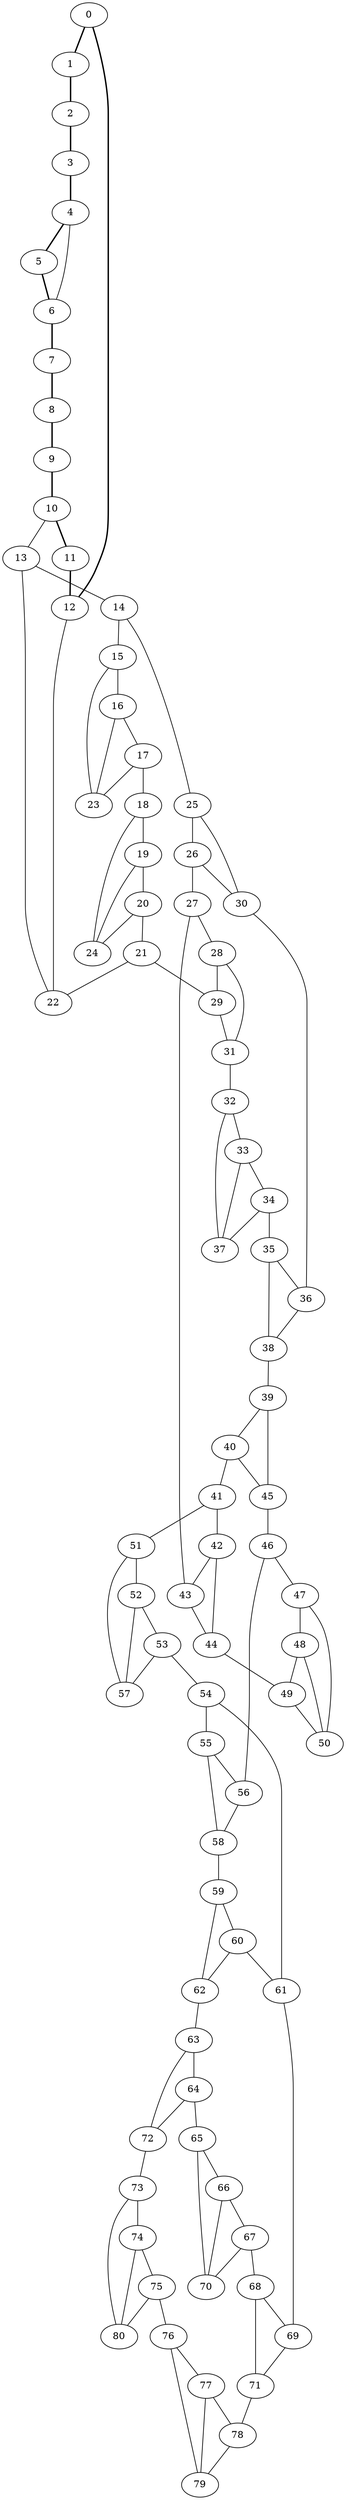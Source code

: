 //Inside of this graph isn't 3-connected
graph G {
0 [ pos = " 20.00,0.00!" ];
0 -- 1[style=bold];
0 -- 12[style=bold];
1 [ pos = " 17.71,9.29!" ];
1 -- 2[style=bold];
2 [ pos = " 11.36,16.46!" ];
2 -- 3[style=bold];
3 [ pos = " 2.41,19.85!" ];
3 -- 4[style=bold];
4 [ pos = " -7.09,18.70!" ];
4 -- 5[style=bold];
4 -- 6;
5 [ pos = " -14.97,13.26!" ];
5 -- 6[style=bold];
6 [ pos = " -19.42,4.79!" ];
6 -- 7[style=bold];
7 [ pos = " -19.42,-4.79!" ];
7 -- 8[style=bold];
8 [ pos = " -14.97,-13.26!" ];
8 -- 9[style=bold];
9 [ pos = " -7.09,-18.70!" ];
9 -- 10[style=bold];
10 [ pos = " 2.41,-19.85!" ];
10 -- 11[style=bold];
10 -- 13;
11 [ pos = " 11.36,-16.46!" ];
11 -- 12[style=bold];
12 [ pos = " 17.71,-9.29!" ];
12 -- 22;
13 -- 14;
13 -- 22;
14 -- 15;
14 -- 25;
15 -- 16;
15 -- 23;
16 -- 17;
16 -- 23;
17 -- 18;
17 -- 23;
18 -- 19;
18 -- 24;
19 -- 20;
19 -- 24;
20 -- 21;
20 -- 24;
21 -- 22;
21 -- 29;
25 -- 26;
25 -- 30;
26 -- 27;
26 -- 30;
27 -- 28;
27 -- 43;
28 -- 29;
28 -- 31;
29 -- 31;
30 -- 36;
31 -- 32;
32 -- 33;
32 -- 37;
33 -- 34;
33 -- 37;
34 -- 35;
34 -- 37;
35 -- 36;
35 -- 38;
36 -- 38;
38 -- 39;
39 -- 40;
39 -- 45;
40 -- 41;
40 -- 45;
41 -- 42;
41 -- 51;
42 -- 43;
42 -- 44;
43 -- 44;
44 -- 49;
45 -- 46;
46 -- 47;
46 -- 56;
47 -- 48;
47 -- 50;
48 -- 49;
48 -- 50;
49 -- 50;
51 -- 52;
51 -- 57;
52 -- 53;
52 -- 57;
53 -- 54;
53 -- 57;
54 -- 55;
54 -- 61;
55 -- 56;
55 -- 58;
56 -- 58;
58 -- 59;
59 -- 60;
59 -- 62;
60 -- 61;
60 -- 62;
61 -- 69;
62 -- 63;
63 -- 64;
63 -- 72;
64 -- 65;
64 -- 72;
65 -- 66;
65 -- 70;
66 -- 67;
66 -- 70;
67 -- 68;
67 -- 70;
68 -- 69;
68 -- 71;
69 -- 71;
71 -- 78;
72 -- 73;
73 -- 74;
73 -- 80;
74 -- 75;
74 -- 80;
75 -- 76;
75 -- 80;
76 -- 77;
76 -- 79;
77 -- 78;
77 -- 79;
78 -- 79;
}
